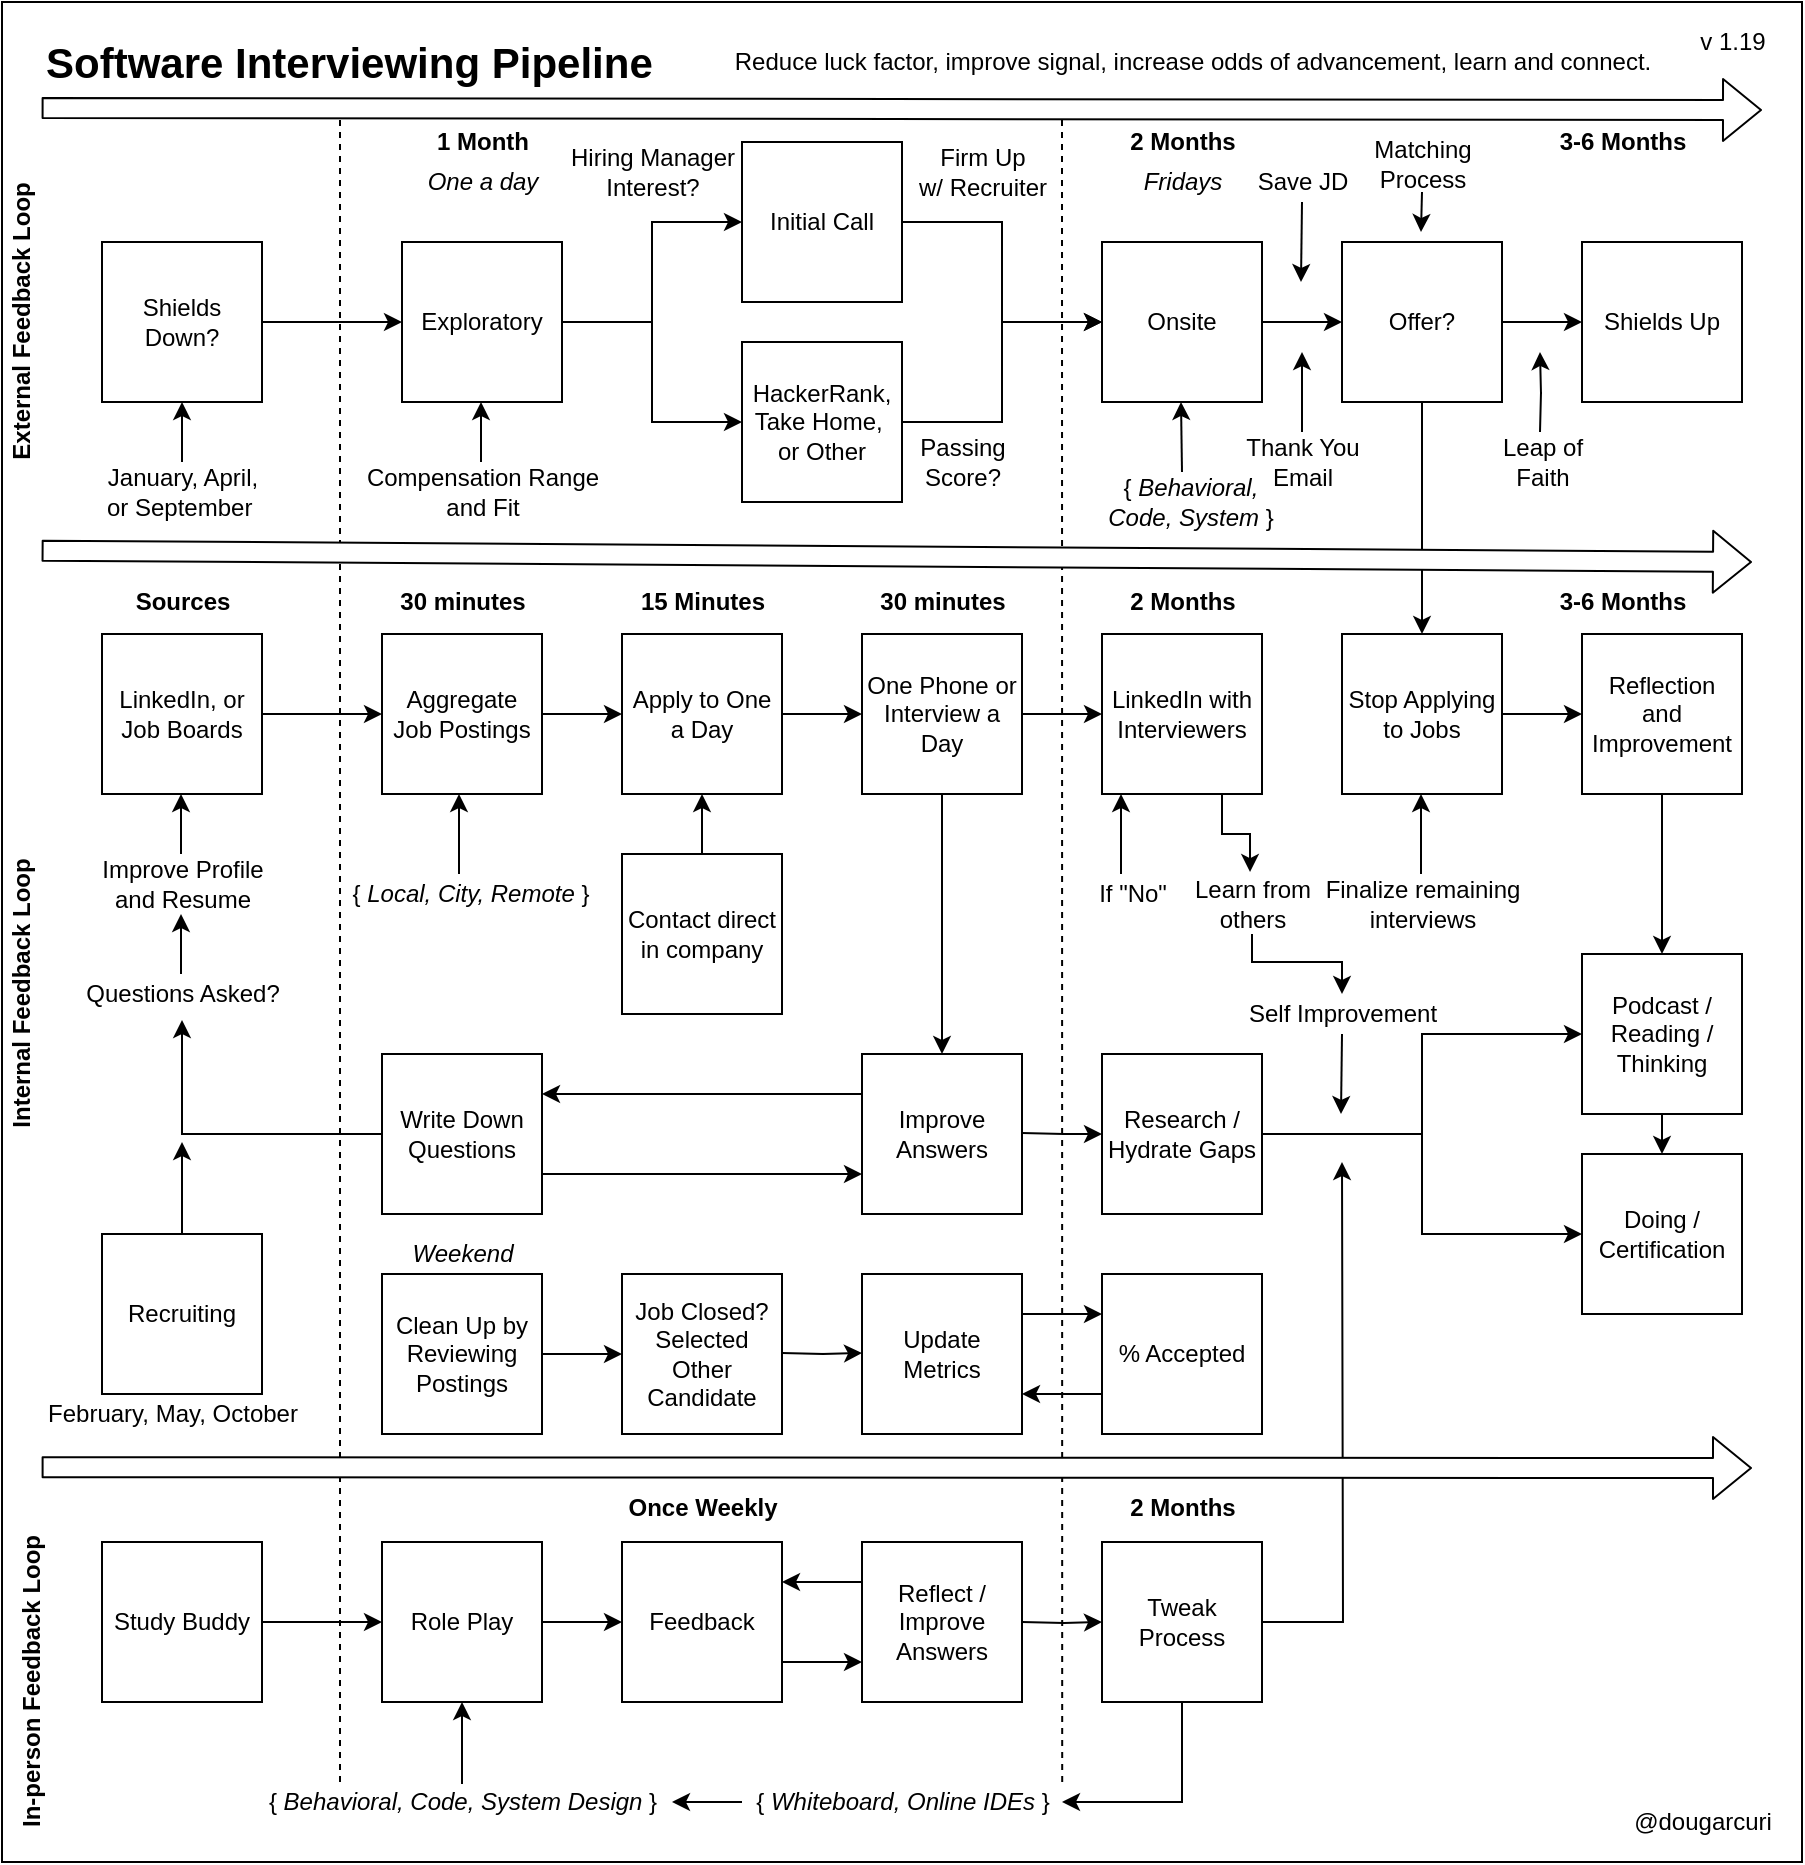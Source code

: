<mxfile version="15.0.6" type="device"><diagram id="_bn8WWCLmbX-XjozJLd3" name="interview process"><mxGraphModel dx="995" dy="786" grid="1" gridSize="10" guides="1" tooltips="1" connect="1" arrows="1" fold="1" page="1" pageScale="1" pageWidth="850" pageHeight="1100" math="0" shadow="0"><root><mxCell id="0"/><mxCell id="1" parent="0"/><mxCell id="-NgYwaz6iWEgfPHJn-nX-75" value="" style="rounded=0;whiteSpace=wrap;html=1;fillColor=none;" parent="1" vertex="1"><mxGeometry x="10" y="10" width="900" height="930" as="geometry"/></mxCell><mxCell id="-NgYwaz6iWEgfPHJn-nX-29" style="edgeStyle=orthogonalEdgeStyle;rounded=0;orthogonalLoop=1;jettySize=auto;html=1;exitX=1;exitY=0.5;exitDx=0;exitDy=0;entryX=0;entryY=0.5;entryDx=0;entryDy=0;" parent="1" source="qMX10rdmIQo5535kDyjO-1" target="-NgYwaz6iWEgfPHJn-nX-3" edge="1"><mxGeometry relative="1" as="geometry"><mxPoint x="160" y="170" as="sourcePoint"/></mxGeometry></mxCell><mxCell id="-NgYwaz6iWEgfPHJn-nX-27" style="edgeStyle=orthogonalEdgeStyle;rounded=0;orthogonalLoop=1;jettySize=auto;html=1;exitX=1;exitY=0.5;exitDx=0;exitDy=0;entryX=0;entryY=0.5;entryDx=0;entryDy=0;" parent="1" source="-NgYwaz6iWEgfPHJn-nX-3" target="-NgYwaz6iWEgfPHJn-nX-26" edge="1"><mxGeometry relative="1" as="geometry"/></mxCell><mxCell id="-NgYwaz6iWEgfPHJn-nX-28" style="edgeStyle=orthogonalEdgeStyle;rounded=0;orthogonalLoop=1;jettySize=auto;html=1;exitX=1;exitY=0.5;exitDx=0;exitDy=0;entryX=0;entryY=0.5;entryDx=0;entryDy=0;" parent="1" source="-NgYwaz6iWEgfPHJn-nX-3" target="-NgYwaz6iWEgfPHJn-nX-5" edge="1"><mxGeometry relative="1" as="geometry"/></mxCell><mxCell id="-NgYwaz6iWEgfPHJn-nX-3" value="Exploratory" style="whiteSpace=wrap;html=1;aspect=fixed;" parent="1" vertex="1"><mxGeometry x="210" y="130" width="80" height="80" as="geometry"/></mxCell><mxCell id="-NgYwaz6iWEgfPHJn-nX-30" style="edgeStyle=orthogonalEdgeStyle;rounded=0;orthogonalLoop=1;jettySize=auto;html=1;exitX=1;exitY=0.5;exitDx=0;exitDy=0;entryX=0;entryY=0.5;entryDx=0;entryDy=0;" parent="1" source="-NgYwaz6iWEgfPHJn-nX-5" target="-NgYwaz6iWEgfPHJn-nX-7" edge="1"><mxGeometry relative="1" as="geometry"/></mxCell><mxCell id="-NgYwaz6iWEgfPHJn-nX-5" value="Initial Call" style="whiteSpace=wrap;html=1;aspect=fixed;" parent="1" vertex="1"><mxGeometry x="380" y="80" width="80" height="80" as="geometry"/></mxCell><mxCell id="-NgYwaz6iWEgfPHJn-nX-34" style="edgeStyle=orthogonalEdgeStyle;rounded=0;orthogonalLoop=1;jettySize=auto;html=1;exitX=1;exitY=0.5;exitDx=0;exitDy=0;entryX=0;entryY=0.5;entryDx=0;entryDy=0;" parent="1" source="-NgYwaz6iWEgfPHJn-nX-7" target="-NgYwaz6iWEgfPHJn-nX-9" edge="1"><mxGeometry relative="1" as="geometry"/></mxCell><mxCell id="-NgYwaz6iWEgfPHJn-nX-7" value="Onsite" style="whiteSpace=wrap;html=1;aspect=fixed;" parent="1" vertex="1"><mxGeometry x="560" y="130" width="80" height="80" as="geometry"/></mxCell><mxCell id="-NgYwaz6iWEgfPHJn-nX-35" style="edgeStyle=orthogonalEdgeStyle;rounded=0;orthogonalLoop=1;jettySize=auto;html=1;exitX=1;exitY=0.5;exitDx=0;exitDy=0;" parent="1" source="-NgYwaz6iWEgfPHJn-nX-9" target="-NgYwaz6iWEgfPHJn-nX-11" edge="1"><mxGeometry relative="1" as="geometry"/></mxCell><mxCell id="ci293vmWkv2_oCXazJYx-76" style="edgeStyle=orthogonalEdgeStyle;rounded=0;orthogonalLoop=1;jettySize=auto;html=1;exitX=0.5;exitY=1;exitDx=0;exitDy=0;entryX=0.5;entryY=0;entryDx=0;entryDy=0;fillColor=#ffffff;" parent="1" source="-NgYwaz6iWEgfPHJn-nX-9" target="ci293vmWkv2_oCXazJYx-75" edge="1"><mxGeometry relative="1" as="geometry"/></mxCell><mxCell id="-NgYwaz6iWEgfPHJn-nX-9" value="Offer?" style="whiteSpace=wrap;html=1;aspect=fixed;" parent="1" vertex="1"><mxGeometry x="680" y="130" width="80" height="80" as="geometry"/></mxCell><mxCell id="-NgYwaz6iWEgfPHJn-nX-11" value="Shields Up" style="whiteSpace=wrap;html=1;aspect=fixed;" parent="1" vertex="1"><mxGeometry x="800" y="130" width="80" height="80" as="geometry"/></mxCell><mxCell id="-NgYwaz6iWEgfPHJn-nX-12" value="&lt;font style=&quot;font-size: 21px&quot;&gt;&lt;b&gt;Software Interviewing Pipeline&lt;/b&gt;&lt;/font&gt;" style="text;html=1;align=left;verticalAlign=middle;resizable=0;points=[];autosize=1;" parent="1" vertex="1"><mxGeometry x="30" y="30" width="320" height="20" as="geometry"/></mxCell><mxCell id="-NgYwaz6iWEgfPHJn-nX-86" style="edgeStyle=orthogonalEdgeStyle;rounded=0;orthogonalLoop=1;jettySize=auto;html=1;exitX=0;exitY=0.5;exitDx=0;exitDy=0;entryX=0.5;entryY=1.15;entryDx=0;entryDy=0;entryPerimeter=0;" parent="1" source="-NgYwaz6iWEgfPHJn-nX-45" target="-NgYwaz6iWEgfPHJn-nX-102" edge="1"><mxGeometry relative="1" as="geometry"><mxPoint x="200" y="576" as="sourcePoint"/></mxGeometry></mxCell><mxCell id="-NgYwaz6iWEgfPHJn-nX-63" style="edgeStyle=orthogonalEdgeStyle;rounded=0;orthogonalLoop=1;jettySize=auto;html=1;exitX=0;exitY=0.25;exitDx=0;exitDy=0;entryX=1;entryY=0.25;entryDx=0;entryDy=0;" parent="1" source="-NgYwaz6iWEgfPHJn-nX-15" target="-NgYwaz6iWEgfPHJn-nX-45" edge="1"><mxGeometry relative="1" as="geometry"/></mxCell><mxCell id="-NgYwaz6iWEgfPHJn-nX-15" value="Improve Answers" style="whiteSpace=wrap;html=1;aspect=fixed;" parent="1" vertex="1"><mxGeometry x="440" y="536" width="80" height="80" as="geometry"/></mxCell><mxCell id="-NgYwaz6iWEgfPHJn-nX-19" style="edgeStyle=orthogonalEdgeStyle;rounded=0;orthogonalLoop=1;jettySize=auto;html=1;" parent="1" source="-NgYwaz6iWEgfPHJn-nX-18" edge="1"><mxGeometry relative="1" as="geometry"><mxPoint x="320" y="366" as="targetPoint"/></mxGeometry></mxCell><mxCell id="-NgYwaz6iWEgfPHJn-nX-18" value="Aggregate Job Postings" style="whiteSpace=wrap;html=1;aspect=fixed;" parent="1" vertex="1"><mxGeometry x="200" y="326" width="80" height="80" as="geometry"/></mxCell><mxCell id="-NgYwaz6iWEgfPHJn-nX-21" style="edgeStyle=orthogonalEdgeStyle;rounded=0;orthogonalLoop=1;jettySize=auto;html=1;exitX=1;exitY=0.5;exitDx=0;exitDy=0;" parent="1" source="-NgYwaz6iWEgfPHJn-nX-20" edge="1"><mxGeometry relative="1" as="geometry"><mxPoint x="440" y="366" as="targetPoint"/></mxGeometry></mxCell><mxCell id="-NgYwaz6iWEgfPHJn-nX-20" value="Apply to One a Day" style="whiteSpace=wrap;html=1;aspect=fixed;" parent="1" vertex="1"><mxGeometry x="320" y="326" width="80" height="80" as="geometry"/></mxCell><mxCell id="-NgYwaz6iWEgfPHJn-nX-49" style="edgeStyle=orthogonalEdgeStyle;rounded=0;orthogonalLoop=1;jettySize=auto;html=1;exitX=1;exitY=0.5;exitDx=0;exitDy=0;entryX=0;entryY=0.5;entryDx=0;entryDy=0;" parent="1" source="-NgYwaz6iWEgfPHJn-nX-22" target="-NgYwaz6iWEgfPHJn-nX-48" edge="1"><mxGeometry relative="1" as="geometry"/></mxCell><mxCell id="-NgYwaz6iWEgfPHJn-nX-22" value="One Phone or Interview a Day" style="whiteSpace=wrap;html=1;aspect=fixed;" parent="1" vertex="1"><mxGeometry x="440" y="326" width="80" height="80" as="geometry"/></mxCell><mxCell id="-NgYwaz6iWEgfPHJn-nX-32" style="edgeStyle=orthogonalEdgeStyle;rounded=0;orthogonalLoop=1;jettySize=auto;html=1;exitX=1;exitY=0.5;exitDx=0;exitDy=0;entryX=0;entryY=0.5;entryDx=0;entryDy=0;" parent="1" source="-NgYwaz6iWEgfPHJn-nX-26" target="-NgYwaz6iWEgfPHJn-nX-7" edge="1"><mxGeometry relative="1" as="geometry"/></mxCell><mxCell id="-NgYwaz6iWEgfPHJn-nX-26" value="HackerRank,&lt;br&gt;Take Home,&amp;nbsp;&lt;br&gt;or Other" style="whiteSpace=wrap;html=1;aspect=fixed;" parent="1" vertex="1"><mxGeometry x="380" y="180" width="80" height="80" as="geometry"/></mxCell><mxCell id="-NgYwaz6iWEgfPHJn-nX-38" value="&lt;b&gt;3-6 Months&lt;/b&gt;" style="text;html=1;align=center;verticalAlign=middle;resizable=0;points=[];autosize=1;" parent="1" vertex="1"><mxGeometry x="780" y="70" width="80" height="20" as="geometry"/></mxCell><mxCell id="-NgYwaz6iWEgfPHJn-nX-39" value="" style="endArrow=none;dashed=1;html=1;exitX=0.589;exitY=0.957;exitDx=0;exitDy=0;exitPerimeter=0;" parent="1" source="-NgYwaz6iWEgfPHJn-nX-75" edge="1"><mxGeometry width="50" height="50" relative="1" as="geometry"><mxPoint x="540" y="740" as="sourcePoint"/><mxPoint x="540" y="69" as="targetPoint"/></mxGeometry></mxCell><mxCell id="-NgYwaz6iWEgfPHJn-nX-65" style="edgeStyle=orthogonalEdgeStyle;rounded=0;orthogonalLoop=1;jettySize=auto;html=1;exitX=1;exitY=0.75;exitDx=0;exitDy=0;entryX=0;entryY=0.75;entryDx=0;entryDy=0;" parent="1" source="-NgYwaz6iWEgfPHJn-nX-45" target="-NgYwaz6iWEgfPHJn-nX-15" edge="1"><mxGeometry relative="1" as="geometry"/></mxCell><mxCell id="-NgYwaz6iWEgfPHJn-nX-45" value="Write Down Questions" style="whiteSpace=wrap;html=1;aspect=fixed;" parent="1" vertex="1"><mxGeometry x="200" y="536" width="80" height="80" as="geometry"/></mxCell><mxCell id="s7cjpt2CPI8X00x8ZdfH-12" style="edgeStyle=orthogonalEdgeStyle;rounded=0;orthogonalLoop=1;jettySize=auto;html=1;exitX=0.75;exitY=1;exitDx=0;exitDy=0;entryX=0.486;entryY=-0.033;entryDx=0;entryDy=0;entryPerimeter=0;" parent="1" source="-NgYwaz6iWEgfPHJn-nX-48" target="s7cjpt2CPI8X00x8ZdfH-11" edge="1"><mxGeometry relative="1" as="geometry"/></mxCell><mxCell id="-NgYwaz6iWEgfPHJn-nX-48" value="LinkedIn with Interviewers" style="whiteSpace=wrap;html=1;aspect=fixed;" parent="1" vertex="1"><mxGeometry x="560" y="326" width="80" height="80" as="geometry"/></mxCell><mxCell id="-NgYwaz6iWEgfPHJn-nX-53" style="edgeStyle=orthogonalEdgeStyle;rounded=0;orthogonalLoop=1;jettySize=auto;html=1;exitX=1;exitY=0.5;exitDx=0;exitDy=0;entryX=0;entryY=0.5;entryDx=0;entryDy=0;" parent="1" source="-NgYwaz6iWEgfPHJn-nX-52" target="-NgYwaz6iWEgfPHJn-nX-18" edge="1"><mxGeometry relative="1" as="geometry"/></mxCell><mxCell id="-NgYwaz6iWEgfPHJn-nX-52" value="LinkedIn, or Job Boards" style="whiteSpace=wrap;html=1;aspect=fixed;" parent="1" vertex="1"><mxGeometry x="60" y="326" width="80" height="80" as="geometry"/></mxCell><mxCell id="-NgYwaz6iWEgfPHJn-nX-55" style="edgeStyle=orthogonalEdgeStyle;rounded=0;orthogonalLoop=1;jettySize=auto;html=1;exitX=1;exitY=0.5;exitDx=0;exitDy=0;" parent="1" source="-NgYwaz6iWEgfPHJn-nX-54" edge="1"><mxGeometry relative="1" as="geometry"><mxPoint x="320" y="686" as="targetPoint"/></mxGeometry></mxCell><mxCell id="-NgYwaz6iWEgfPHJn-nX-54" value="Clean Up by Reviewing Postings" style="whiteSpace=wrap;html=1;aspect=fixed;" parent="1" vertex="1"><mxGeometry x="200" y="646" width="80" height="80" as="geometry"/></mxCell><mxCell id="-NgYwaz6iWEgfPHJn-nX-56" value="Job Closed? Selected Other Candidate" style="whiteSpace=wrap;html=1;aspect=fixed;" parent="1" vertex="1"><mxGeometry x="320" y="646" width="80" height="80" as="geometry"/></mxCell><mxCell id="-NgYwaz6iWEgfPHJn-nX-58" style="edgeStyle=orthogonalEdgeStyle;rounded=0;orthogonalLoop=1;jettySize=auto;html=1;exitX=0.5;exitY=0;exitDx=0;exitDy=0;entryX=0.5;entryY=1;entryDx=0;entryDy=0;" parent="1" source="-NgYwaz6iWEgfPHJn-nX-57" target="-NgYwaz6iWEgfPHJn-nX-20" edge="1"><mxGeometry relative="1" as="geometry"/></mxCell><mxCell id="-NgYwaz6iWEgfPHJn-nX-57" value="Contact direct in company" style="whiteSpace=wrap;html=1;aspect=fixed;" parent="1" vertex="1"><mxGeometry x="320" y="436" width="80" height="80" as="geometry"/></mxCell><mxCell id="-NgYwaz6iWEgfPHJn-nX-60" value="Matching&lt;br&gt;Process" style="text;html=1;align=center;verticalAlign=middle;resizable=0;points=[];autosize=1;" parent="1" vertex="1"><mxGeometry x="690" y="76" width="60" height="30" as="geometry"/></mxCell><mxCell id="-NgYwaz6iWEgfPHJn-nX-68" value="" style="endArrow=classic;html=1;" parent="1" edge="1"><mxGeometry width="50" height="50" relative="1" as="geometry"><mxPoint x="100" y="240" as="sourcePoint"/><mxPoint x="100" y="210" as="targetPoint"/></mxGeometry></mxCell><mxCell id="-NgYwaz6iWEgfPHJn-nX-69" value="January, April, &lt;br&gt;or September&amp;nbsp;" style="text;html=1;align=center;verticalAlign=middle;resizable=0;points=[];autosize=1;" parent="1" vertex="1"><mxGeometry x="55" y="240" width="90" height="30" as="geometry"/></mxCell><mxCell id="-NgYwaz6iWEgfPHJn-nX-70" value="&lt;b&gt;1 Month&lt;/b&gt;" style="text;html=1;align=center;verticalAlign=middle;resizable=0;points=[];autosize=1;" parent="1" vertex="1"><mxGeometry x="220" y="70" width="60" height="20" as="geometry"/></mxCell><mxCell id="-NgYwaz6iWEgfPHJn-nX-73" value="&lt;b&gt;2 Months&lt;/b&gt;" style="text;html=1;align=center;verticalAlign=middle;resizable=0;points=[];autosize=1;" parent="1" vertex="1"><mxGeometry x="565" y="70" width="70" height="20" as="geometry"/></mxCell><mxCell id="-NgYwaz6iWEgfPHJn-nX-74" value="@dougarcuri" style="text;html=1;align=center;verticalAlign=middle;resizable=0;points=[];;autosize=1;" parent="1" vertex="1"><mxGeometry x="820" y="910" width="80" height="20" as="geometry"/></mxCell><mxCell id="-NgYwaz6iWEgfPHJn-nX-76" value="v 1.19" style="text;html=1;align=center;verticalAlign=middle;resizable=0;points=[];;autosize=1;" parent="1" vertex="1"><mxGeometry x="850" y="20" width="50" height="20" as="geometry"/></mxCell><mxCell id="-NgYwaz6iWEgfPHJn-nX-77" value="" style="endArrow=classic;html=1;" parent="1" edge="1"><mxGeometry width="50" height="50" relative="1" as="geometry"><mxPoint x="238.5" y="446" as="sourcePoint"/><mxPoint x="238.5" y="406" as="targetPoint"/></mxGeometry></mxCell><mxCell id="-NgYwaz6iWEgfPHJn-nX-78" value="{ &lt;i&gt;Local, City, Remote&lt;/i&gt; }" style="text;html=1;align=center;verticalAlign=middle;resizable=0;points=[];autosize=1;" parent="1" vertex="1"><mxGeometry x="179" y="446" width="130" height="20" as="geometry"/></mxCell><mxCell id="-NgYwaz6iWEgfPHJn-nX-79" value="Passing&lt;br&gt;Score?" style="text;html=1;align=center;verticalAlign=middle;resizable=0;points=[];autosize=1;" parent="1" vertex="1"><mxGeometry x="460" y="225" width="60" height="30" as="geometry"/></mxCell><mxCell id="-NgYwaz6iWEgfPHJn-nX-80" value="" style="endArrow=classic;html=1;" parent="1" edge="1"><mxGeometry width="50" height="50" relative="1" as="geometry"><mxPoint x="249.5" y="240" as="sourcePoint"/><mxPoint x="249.5" y="210" as="targetPoint"/></mxGeometry></mxCell><mxCell id="-NgYwaz6iWEgfPHJn-nX-81" value="Compensation Range&lt;br&gt;and Fit" style="text;html=1;align=center;verticalAlign=middle;resizable=0;points=[];autosize=1;" parent="1" vertex="1"><mxGeometry x="185" y="240" width="130" height="30" as="geometry"/></mxCell><mxCell id="-NgYwaz6iWEgfPHJn-nX-82" value="" style="endArrow=classic;html=1;exitX=0.5;exitY=1;exitDx=0;exitDy=0;entryX=0.5;entryY=0;entryDx=0;entryDy=0;" parent="1" source="-NgYwaz6iWEgfPHJn-nX-22" target="-NgYwaz6iWEgfPHJn-nX-15" edge="1"><mxGeometry width="50" height="50" relative="1" as="geometry"><mxPoint x="30" y="826" as="sourcePoint"/><mxPoint x="80" y="776" as="targetPoint"/></mxGeometry></mxCell><mxCell id="-NgYwaz6iWEgfPHJn-nX-84" value="" style="endArrow=classic;html=1;" parent="1" edge="1"><mxGeometry width="50" height="50" relative="1" as="geometry"><mxPoint x="99.5" y="436" as="sourcePoint"/><mxPoint x="99.5" y="406" as="targetPoint"/></mxGeometry></mxCell><mxCell id="-NgYwaz6iWEgfPHJn-nX-85" value="Improve Profile &lt;br&gt;and Resume" style="text;html=1;align=center;verticalAlign=middle;resizable=0;points=[];autosize=1;" parent="1" vertex="1"><mxGeometry x="50" y="436" width="100" height="30" as="geometry"/></mxCell><mxCell id="-NgYwaz6iWEgfPHJn-nX-89" value="&lt;b&gt;30 minutes&lt;/b&gt;" style="text;html=1;align=center;verticalAlign=middle;resizable=0;points=[];autosize=1;" parent="1" vertex="1"><mxGeometry x="200" y="300" width="80" height="20" as="geometry"/></mxCell><mxCell id="-NgYwaz6iWEgfPHJn-nX-91" value="&lt;b&gt;15 Minutes&lt;/b&gt;" style="text;html=1;align=center;verticalAlign=middle;resizable=0;points=[];autosize=1;" parent="1" vertex="1"><mxGeometry x="320" y="300" width="80" height="20" as="geometry"/></mxCell><mxCell id="-NgYwaz6iWEgfPHJn-nX-96" style="edgeStyle=orthogonalEdgeStyle;rounded=0;orthogonalLoop=1;jettySize=auto;html=1;exitX=1;exitY=0.5;exitDx=0;exitDy=0;" parent="1" edge="1"><mxGeometry relative="1" as="geometry"><mxPoint x="440" y="685.5" as="targetPoint"/><mxPoint x="400" y="685.5" as="sourcePoint"/></mxGeometry></mxCell><mxCell id="ci293vmWkv2_oCXazJYx-56" style="edgeStyle=orthogonalEdgeStyle;rounded=0;orthogonalLoop=1;jettySize=auto;html=1;exitX=1;exitY=0.25;exitDx=0;exitDy=0;entryX=0;entryY=0.25;entryDx=0;entryDy=0;fillColor=#ffffff;" parent="1" source="-NgYwaz6iWEgfPHJn-nX-97" target="ci293vmWkv2_oCXazJYx-55" edge="1"><mxGeometry relative="1" as="geometry"/></mxCell><mxCell id="-NgYwaz6iWEgfPHJn-nX-97" value="Update Metrics" style="whiteSpace=wrap;html=1;aspect=fixed;" parent="1" vertex="1"><mxGeometry x="440" y="646" width="80" height="80" as="geometry"/></mxCell><mxCell id="-NgYwaz6iWEgfPHJn-nX-98" value="&lt;i&gt;Weekend&lt;/i&gt;" style="text;html=1;align=center;verticalAlign=middle;resizable=0;points=[];autosize=1;" parent="1" vertex="1"><mxGeometry x="205" y="626" width="70" height="20" as="geometry"/></mxCell><mxCell id="-NgYwaz6iWEgfPHJn-nX-99" value="&lt;b&gt;Sources&lt;/b&gt;" style="text;html=1;align=center;verticalAlign=middle;resizable=0;points=[];autosize=1;" parent="1" vertex="1"><mxGeometry x="70" y="300" width="60" height="20" as="geometry"/></mxCell><mxCell id="-NgYwaz6iWEgfPHJn-nX-100" value="&lt;b&gt;30 minutes&lt;/b&gt;" style="text;html=1;align=center;verticalAlign=middle;resizable=0;points=[];autosize=1;" parent="1" vertex="1"><mxGeometry x="440" y="300" width="80" height="20" as="geometry"/></mxCell><mxCell id="-NgYwaz6iWEgfPHJn-nX-101" value="&lt;b&gt;2 Months&lt;/b&gt;" style="text;html=1;align=center;verticalAlign=middle;resizable=0;points=[];autosize=1;" parent="1" vertex="1"><mxGeometry x="565" y="300" width="70" height="20" as="geometry"/></mxCell><mxCell id="-NgYwaz6iWEgfPHJn-nX-102" value="Questions Asked?" style="text;html=1;align=center;verticalAlign=middle;resizable=0;points=[];autosize=1;" parent="1" vertex="1"><mxGeometry x="45" y="496" width="110" height="20" as="geometry"/></mxCell><mxCell id="-NgYwaz6iWEgfPHJn-nX-105" value="" style="endArrow=classic;html=1;" parent="1" edge="1"><mxGeometry width="50" height="50" relative="1" as="geometry"><mxPoint x="99.5" y="496" as="sourcePoint"/><mxPoint x="99.5" y="466" as="targetPoint"/></mxGeometry></mxCell><mxCell id="m238bX63cZ4W1p962kYu-2" value="&lt;i&gt;Fridays&lt;/i&gt;" style="text;html=1;align=center;verticalAlign=middle;resizable=0;points=[];autosize=1;" parent="1" vertex="1"><mxGeometry x="575" y="90" width="50" height="20" as="geometry"/></mxCell><mxCell id="m238bX63cZ4W1p962kYu-3" value="&lt;i&gt;One a day&lt;/i&gt;" style="text;html=1;align=center;verticalAlign=middle;resizable=0;points=[];autosize=1;" parent="1" vertex="1"><mxGeometry x="215" y="90" width="70" height="20" as="geometry"/></mxCell><mxCell id="m238bX63cZ4W1p962kYu-4" value="" style="edgeStyle=orthogonalEdgeStyle;rounded=0;orthogonalLoop=1;jettySize=auto;html=1;" parent="1" source="m238bX63cZ4W1p962kYu-5" edge="1"><mxGeometry relative="1" as="geometry"><mxPoint x="660" y="185" as="targetPoint"/></mxGeometry></mxCell><mxCell id="m238bX63cZ4W1p962kYu-5" value="Thank You&lt;br&gt;Email" style="text;html=1;align=center;verticalAlign=middle;resizable=0;points=[];autosize=1;" parent="1" vertex="1"><mxGeometry x="625" y="225" width="70" height="30" as="geometry"/></mxCell><mxCell id="ci293vmWkv2_oCXazJYx-1" value="" style="endArrow=classic;html=1;" parent="1" edge="1"><mxGeometry width="50" height="50" relative="1" as="geometry"><mxPoint x="660" y="110" as="sourcePoint"/><mxPoint x="659.5" y="150" as="targetPoint"/></mxGeometry></mxCell><mxCell id="ci293vmWkv2_oCXazJYx-2" value="Save JD" style="text;html=1;align=center;verticalAlign=middle;resizable=0;points=[];autosize=1;" parent="1" vertex="1"><mxGeometry x="630" y="90" width="60" height="20" as="geometry"/></mxCell><mxCell id="ci293vmWkv2_oCXazJYx-3" value="Research / Hydrate Gaps" style="whiteSpace=wrap;html=1;aspect=fixed;" parent="1" vertex="1"><mxGeometry x="560" y="536" width="80" height="80" as="geometry"/></mxCell><mxCell id="ci293vmWkv2_oCXazJYx-4" style="edgeStyle=orthogonalEdgeStyle;rounded=0;orthogonalLoop=1;jettySize=auto;html=1;exitX=1;exitY=0.5;exitDx=0;exitDy=0;entryX=0;entryY=0.5;entryDx=0;entryDy=0;" parent="1" target="ci293vmWkv2_oCXazJYx-3" edge="1"><mxGeometry relative="1" as="geometry"><mxPoint x="520" y="575.5" as="sourcePoint"/><mxPoint x="560" y="575.5" as="targetPoint"/></mxGeometry></mxCell><mxCell id="ci293vmWkv2_oCXazJYx-6" style="edgeStyle=orthogonalEdgeStyle;rounded=0;orthogonalLoop=1;jettySize=auto;html=1;exitX=1;exitY=0.5;exitDx=0;exitDy=0;entryX=0;entryY=0.5;entryDx=0;entryDy=0;" parent="1" source="ci293vmWkv2_oCXazJYx-3" target="ci293vmWkv2_oCXazJYx-9" edge="1"><mxGeometry relative="1" as="geometry"><mxPoint x="650" y="576" as="sourcePoint"/></mxGeometry></mxCell><mxCell id="ci293vmWkv2_oCXazJYx-7" style="edgeStyle=orthogonalEdgeStyle;rounded=0;orthogonalLoop=1;jettySize=auto;html=1;exitX=1;exitY=0.5;exitDx=0;exitDy=0;entryX=0;entryY=0.5;entryDx=0;entryDy=0;" parent="1" source="ci293vmWkv2_oCXazJYx-3" target="ci293vmWkv2_oCXazJYx-8" edge="1"><mxGeometry relative="1" as="geometry"><mxPoint x="650" y="576" as="sourcePoint"/></mxGeometry></mxCell><mxCell id="s7cjpt2CPI8X00x8ZdfH-8" style="edgeStyle=orthogonalEdgeStyle;rounded=0;orthogonalLoop=1;jettySize=auto;html=1;exitX=0.5;exitY=1;exitDx=0;exitDy=0;entryX=0.5;entryY=0;entryDx=0;entryDy=0;" parent="1" source="ci293vmWkv2_oCXazJYx-8" target="ci293vmWkv2_oCXazJYx-9" edge="1"><mxGeometry relative="1" as="geometry"/></mxCell><mxCell id="ci293vmWkv2_oCXazJYx-8" value="Podcast / Reading / Thinking" style="whiteSpace=wrap;html=1;aspect=fixed;" parent="1" vertex="1"><mxGeometry x="800" y="486" width="80" height="80" as="geometry"/></mxCell><mxCell id="ci293vmWkv2_oCXazJYx-9" value="Doing / Certification" style="whiteSpace=wrap;html=1;aspect=fixed;" parent="1" vertex="1"><mxGeometry x="800" y="586" width="80" height="80" as="geometry"/></mxCell><mxCell id="ci293vmWkv2_oCXazJYx-10" value="&lt;b&gt;3-6 Months&lt;/b&gt;" style="text;html=1;align=center;verticalAlign=middle;resizable=0;points=[];autosize=1;" parent="1" vertex="1"><mxGeometry x="780" y="300" width="80" height="20" as="geometry"/></mxCell><mxCell id="ci293vmWkv2_oCXazJYx-15" value="&lt;b&gt;Internal Feedback Loop&lt;/b&gt;" style="text;html=1;align=center;verticalAlign=middle;resizable=0;points=[];autosize=1;rotation=-90;" parent="1" vertex="1"><mxGeometry x="-55" y="496" width="150" height="20" as="geometry"/></mxCell><mxCell id="ci293vmWkv2_oCXazJYx-16" value="&lt;b&gt;External Feedback Loop&lt;/b&gt;" style="text;html=1;align=center;verticalAlign=middle;resizable=0;points=[];autosize=1;rotation=-90;" parent="1" vertex="1"><mxGeometry x="-55" y="160" width="150" height="20" as="geometry"/></mxCell><mxCell id="ci293vmWkv2_oCXazJYx-18" value="&lt;b&gt;Once Weekly&lt;/b&gt;" style="text;html=1;align=center;verticalAlign=middle;resizable=0;points=[];autosize=1;" parent="1" vertex="1"><mxGeometry x="315" y="753" width="90" height="20" as="geometry"/></mxCell><mxCell id="ci293vmWkv2_oCXazJYx-19" value="" style="endArrow=none;dashed=1;html=1;" parent="1" edge="1"><mxGeometry width="50" height="50" relative="1" as="geometry"><mxPoint x="179" y="900" as="sourcePoint"/><mxPoint x="179" y="65" as="targetPoint"/></mxGeometry></mxCell><mxCell id="-NgYwaz6iWEgfPHJn-nX-37" value="" style="shape=flexArrow;endArrow=classic;html=1;fillColor=#ffffff;exitX=0.022;exitY=0.057;exitDx=0;exitDy=0;exitPerimeter=0;" parent="1" source="-NgYwaz6iWEgfPHJn-nX-75" edge="1"><mxGeometry width="50" height="50" relative="1" as="geometry"><mxPoint x="50" y="64" as="sourcePoint"/><mxPoint x="890" y="64" as="targetPoint"/></mxGeometry></mxCell><mxCell id="-NgYwaz6iWEgfPHJn-nX-88" value="" style="shape=flexArrow;endArrow=classic;html=1;fillColor=#ffffff;exitX=0.022;exitY=0.295;exitDx=0;exitDy=0;exitPerimeter=0;" parent="1" source="-NgYwaz6iWEgfPHJn-nX-75" edge="1"><mxGeometry width="50" height="50" relative="1" as="geometry"><mxPoint x="55" y="290" as="sourcePoint"/><mxPoint x="885" y="290" as="targetPoint"/></mxGeometry></mxCell><mxCell id="ci293vmWkv2_oCXazJYx-20" value="Reduce luck factor, improve signal, increase odds of advancement, learn and connect." style="text;html=1;align=center;verticalAlign=middle;resizable=0;points=[];autosize=1;" parent="1" vertex="1"><mxGeometry x="370" y="30" width="470" height="20" as="geometry"/></mxCell><mxCell id="ci293vmWkv2_oCXazJYx-29" value="" style="endArrow=classic;html=1;" parent="1" edge="1"><mxGeometry width="50" height="50" relative="1" as="geometry"><mxPoint x="569.5" y="446" as="sourcePoint"/><mxPoint x="569.5" y="406" as="targetPoint"/></mxGeometry></mxCell><mxCell id="ci293vmWkv2_oCXazJYx-30" value="If &quot;No&quot;" style="text;html=1;align=center;verticalAlign=middle;resizable=0;points=[];autosize=1;" parent="1" vertex="1"><mxGeometry x="550" y="446" width="50" height="20" as="geometry"/></mxCell><mxCell id="ci293vmWkv2_oCXazJYx-32" value="&lt;b&gt;In-person Feedback Loop&lt;/b&gt;" style="text;html=1;align=center;verticalAlign=middle;resizable=0;points=[];autosize=1;rotation=-90;" parent="1" vertex="1"><mxGeometry x="-55" y="840" width="160" height="20" as="geometry"/></mxCell><mxCell id="ci293vmWkv2_oCXazJYx-38" style="edgeStyle=orthogonalEdgeStyle;rounded=0;orthogonalLoop=1;jettySize=auto;html=1;exitX=1;exitY=0.5;exitDx=0;exitDy=0;entryX=0;entryY=0.5;entryDx=0;entryDy=0;fillColor=#ffffff;" parent="1" source="ci293vmWkv2_oCXazJYx-34" target="ci293vmWkv2_oCXazJYx-35" edge="1"><mxGeometry relative="1" as="geometry"/></mxCell><mxCell id="ci293vmWkv2_oCXazJYx-34" value="Study Buddy" style="whiteSpace=wrap;html=1;aspect=fixed;" parent="1" vertex="1"><mxGeometry x="60" y="780" width="80" height="80" as="geometry"/></mxCell><mxCell id="ci293vmWkv2_oCXazJYx-35" value="Role Play" style="whiteSpace=wrap;html=1;aspect=fixed;" parent="1" vertex="1"><mxGeometry x="200" y="780" width="80" height="80" as="geometry"/></mxCell><mxCell id="ci293vmWkv2_oCXazJYx-36" value="" style="endArrow=classic;html=1;exitX=0.5;exitY=0.05;exitDx=0;exitDy=0;exitPerimeter=0;entryX=0.5;entryY=1;entryDx=0;entryDy=0;" parent="1" source="ci293vmWkv2_oCXazJYx-37" target="ci293vmWkv2_oCXazJYx-35" edge="1"><mxGeometry width="50" height="50" relative="1" as="geometry"><mxPoint x="244.5" y="900" as="sourcePoint"/><mxPoint x="244.5" y="860" as="targetPoint"/></mxGeometry></mxCell><mxCell id="ci293vmWkv2_oCXazJYx-37" value="{&amp;nbsp;&lt;i&gt;Behavioral, Code, System Design&lt;/i&gt;&amp;nbsp;}" style="text;html=1;align=center;verticalAlign=middle;resizable=0;points=[];autosize=1;" parent="1" vertex="1"><mxGeometry x="135" y="900" width="210" height="20" as="geometry"/></mxCell><mxCell id="ci293vmWkv2_oCXazJYx-39" style="edgeStyle=orthogonalEdgeStyle;rounded=0;orthogonalLoop=1;jettySize=auto;html=1;entryX=0;entryY=0.5;entryDx=0;entryDy=0;exitX=1;exitY=0.5;exitDx=0;exitDy=0;" parent="1" source="ci293vmWkv2_oCXazJYx-35" target="ci293vmWkv2_oCXazJYx-43" edge="1"><mxGeometry relative="1" as="geometry"><mxPoint x="275" y="820" as="sourcePoint"/></mxGeometry></mxCell><mxCell id="ci293vmWkv2_oCXazJYx-40" style="edgeStyle=orthogonalEdgeStyle;rounded=0;orthogonalLoop=1;jettySize=auto;html=1;exitX=0;exitY=0.25;exitDx=0;exitDy=0;entryX=1;entryY=0.25;entryDx=0;entryDy=0;" parent="1" source="ci293vmWkv2_oCXazJYx-41" target="ci293vmWkv2_oCXazJYx-43" edge="1"><mxGeometry relative="1" as="geometry"/></mxCell><mxCell id="ci293vmWkv2_oCXazJYx-41" value="Reflect / Improve Answers" style="whiteSpace=wrap;html=1;aspect=fixed;" parent="1" vertex="1"><mxGeometry x="440" y="780" width="80" height="80" as="geometry"/></mxCell><mxCell id="ci293vmWkv2_oCXazJYx-42" style="edgeStyle=orthogonalEdgeStyle;rounded=0;orthogonalLoop=1;jettySize=auto;html=1;exitX=1;exitY=0.75;exitDx=0;exitDy=0;entryX=0;entryY=0.75;entryDx=0;entryDy=0;" parent="1" source="ci293vmWkv2_oCXazJYx-43" target="ci293vmWkv2_oCXazJYx-41" edge="1"><mxGeometry relative="1" as="geometry"/></mxCell><mxCell id="ci293vmWkv2_oCXazJYx-43" value="Feedback" style="whiteSpace=wrap;html=1;aspect=fixed;" parent="1" vertex="1"><mxGeometry x="320" y="780" width="80" height="80" as="geometry"/></mxCell><mxCell id="ci293vmWkv2_oCXazJYx-44" value="&lt;b&gt;2 Months&lt;/b&gt;" style="text;html=1;align=center;verticalAlign=middle;resizable=0;points=[];autosize=1;" parent="1" vertex="1"><mxGeometry x="565" y="753" width="70" height="20" as="geometry"/></mxCell><mxCell id="ci293vmWkv2_oCXazJYx-47" style="edgeStyle=orthogonalEdgeStyle;rounded=0;orthogonalLoop=1;jettySize=auto;html=1;exitX=1;exitY=0.5;exitDx=0;exitDy=0;entryX=0;entryY=0.5;entryDx=0;entryDy=0;" parent="1" target="ci293vmWkv2_oCXazJYx-48" edge="1"><mxGeometry relative="1" as="geometry"><mxPoint x="520" y="820" as="sourcePoint"/></mxGeometry></mxCell><mxCell id="ci293vmWkv2_oCXazJYx-54" style="edgeStyle=orthogonalEdgeStyle;rounded=0;orthogonalLoop=1;jettySize=auto;html=1;exitX=0.5;exitY=1;exitDx=0;exitDy=0;entryX=1;entryY=0.5;entryDx=0;entryDy=0;entryPerimeter=0;fillColor=#ffffff;" parent="1" source="ci293vmWkv2_oCXazJYx-48" target="ci293vmWkv2_oCXazJYx-50" edge="1"><mxGeometry relative="1" as="geometry"/></mxCell><mxCell id="ci293vmWkv2_oCXazJYx-64" style="edgeStyle=orthogonalEdgeStyle;rounded=0;orthogonalLoop=1;jettySize=auto;html=1;exitX=1;exitY=0.5;exitDx=0;exitDy=0;fillColor=#ffffff;" parent="1" source="ci293vmWkv2_oCXazJYx-48" edge="1"><mxGeometry relative="1" as="geometry"><mxPoint x="680" y="590" as="targetPoint"/></mxGeometry></mxCell><mxCell id="ci293vmWkv2_oCXazJYx-48" value="Tweak Process" style="whiteSpace=wrap;html=1;aspect=fixed;" parent="1" vertex="1"><mxGeometry x="560" y="780" width="80" height="80" as="geometry"/></mxCell><mxCell id="ci293vmWkv2_oCXazJYx-52" style="edgeStyle=orthogonalEdgeStyle;rounded=0;orthogonalLoop=1;jettySize=auto;html=1;fillColor=#ffffff;" parent="1" source="ci293vmWkv2_oCXazJYx-50" target="ci293vmWkv2_oCXazJYx-37" edge="1"><mxGeometry relative="1" as="geometry"/></mxCell><mxCell id="ci293vmWkv2_oCXazJYx-50" value="{ &lt;i&gt;Whiteboard, Online IDEs&lt;/i&gt;&amp;nbsp;}" style="text;html=1;align=center;verticalAlign=middle;resizable=0;points=[];autosize=1;" parent="1" vertex="1"><mxGeometry x="380" y="900" width="160" height="20" as="geometry"/></mxCell><mxCell id="ci293vmWkv2_oCXazJYx-58" style="edgeStyle=orthogonalEdgeStyle;rounded=0;orthogonalLoop=1;jettySize=auto;html=1;exitX=0;exitY=0.75;exitDx=0;exitDy=0;entryX=1;entryY=0.75;entryDx=0;entryDy=0;fillColor=#ffffff;" parent="1" source="ci293vmWkv2_oCXazJYx-55" target="-NgYwaz6iWEgfPHJn-nX-97" edge="1"><mxGeometry relative="1" as="geometry"/></mxCell><mxCell id="ci293vmWkv2_oCXazJYx-55" value="% Accepted" style="whiteSpace=wrap;html=1;aspect=fixed;" parent="1" vertex="1"><mxGeometry x="560" y="646" width="80" height="80" as="geometry"/></mxCell><mxCell id="ci293vmWkv2_oCXazJYx-60" value="" style="endArrow=classic;html=1;" parent="1" edge="1"><mxGeometry width="50" height="50" relative="1" as="geometry"><mxPoint x="680" y="526" as="sourcePoint"/><mxPoint x="679.5" y="566" as="targetPoint"/></mxGeometry></mxCell><mxCell id="ci293vmWkv2_oCXazJYx-61" value="Self Improvement" style="text;html=1;align=center;verticalAlign=middle;resizable=0;points=[];autosize=1;" parent="1" vertex="1"><mxGeometry x="625" y="506" width="110" height="20" as="geometry"/></mxCell><mxCell id="ci293vmWkv2_oCXazJYx-17" value="" style="shape=flexArrow;endArrow=classic;html=1;fillColor=#ffffff;exitX=0.022;exitY=0.768;exitDx=0;exitDy=0;exitPerimeter=0;" parent="1" edge="1"><mxGeometry width="50" height="50" relative="1" as="geometry"><mxPoint x="29.8" y="742.6" as="sourcePoint"/><mxPoint x="885" y="743" as="targetPoint"/></mxGeometry></mxCell><mxCell id="ci293vmWkv2_oCXazJYx-66" value="Firm Up &lt;br&gt;w/ Recruiter" style="text;html=1;align=center;verticalAlign=middle;resizable=0;points=[];autosize=1;" parent="1" vertex="1"><mxGeometry x="460" y="80" width="80" height="30" as="geometry"/></mxCell><mxCell id="ci293vmWkv2_oCXazJYx-70" style="edgeStyle=orthogonalEdgeStyle;rounded=0;orthogonalLoop=1;jettySize=auto;html=1;exitX=0.5;exitY=0;exitDx=0;exitDy=0;fillColor=#ffffff;" parent="1" source="ci293vmWkv2_oCXazJYx-69" edge="1"><mxGeometry relative="1" as="geometry"><mxPoint x="100" y="580" as="targetPoint"/></mxGeometry></mxCell><mxCell id="ci293vmWkv2_oCXazJYx-69" value="Recruiting" style="whiteSpace=wrap;html=1;aspect=fixed;" parent="1" vertex="1"><mxGeometry x="60" y="626" width="80" height="80" as="geometry"/></mxCell><mxCell id="ci293vmWkv2_oCXazJYx-71" value="February, May, October" style="text;html=1;align=center;verticalAlign=middle;resizable=0;points=[];autosize=1;" parent="1" vertex="1"><mxGeometry x="25" y="706" width="140" height="20" as="geometry"/></mxCell><mxCell id="ci293vmWkv2_oCXazJYx-72" value="" style="endArrow=classic;html=1;" parent="1" edge="1"><mxGeometry width="50" height="50" relative="1" as="geometry"><mxPoint x="720" y="105" as="sourcePoint"/><mxPoint x="719.5" y="125" as="targetPoint"/></mxGeometry></mxCell><mxCell id="s7cjpt2CPI8X00x8ZdfH-7" style="edgeStyle=orthogonalEdgeStyle;rounded=0;orthogonalLoop=1;jettySize=auto;html=1;exitX=1;exitY=0.5;exitDx=0;exitDy=0;entryX=0;entryY=0.5;entryDx=0;entryDy=0;" parent="1" source="ci293vmWkv2_oCXazJYx-75" target="s7cjpt2CPI8X00x8ZdfH-5" edge="1"><mxGeometry relative="1" as="geometry"/></mxCell><mxCell id="ci293vmWkv2_oCXazJYx-75" value="Stop Applying to Jobs" style="whiteSpace=wrap;html=1;aspect=fixed;" parent="1" vertex="1"><mxGeometry x="680" y="326" width="80" height="80" as="geometry"/></mxCell><mxCell id="s7cjpt2CPI8X00x8ZdfH-1" value="Hiring Manager&lt;br&gt;Interest?" style="text;html=1;align=center;verticalAlign=middle;resizable=0;points=[];autosize=1;" parent="1" vertex="1"><mxGeometry x="285" y="80" width="100" height="30" as="geometry"/></mxCell><mxCell id="s7cjpt2CPI8X00x8ZdfH-3" value="" style="endArrow=classic;html=1;" parent="1" edge="1"><mxGeometry width="50" height="50" relative="1" as="geometry"><mxPoint x="719.5" y="446" as="sourcePoint"/><mxPoint x="719.5" y="406" as="targetPoint"/></mxGeometry></mxCell><mxCell id="s7cjpt2CPI8X00x8ZdfH-4" value="Finalize remaining&lt;br&gt;interviews" style="text;html=1;align=center;verticalAlign=middle;resizable=0;points=[];autosize=1;" parent="1" vertex="1"><mxGeometry x="665" y="446" width="110" height="30" as="geometry"/></mxCell><mxCell id="s7cjpt2CPI8X00x8ZdfH-6" style="edgeStyle=orthogonalEdgeStyle;rounded=0;orthogonalLoop=1;jettySize=auto;html=1;exitX=0.5;exitY=1;exitDx=0;exitDy=0;entryX=0.5;entryY=0;entryDx=0;entryDy=0;" parent="1" source="s7cjpt2CPI8X00x8ZdfH-5" target="ci293vmWkv2_oCXazJYx-8" edge="1"><mxGeometry relative="1" as="geometry"/></mxCell><mxCell id="s7cjpt2CPI8X00x8ZdfH-5" value="Reflection&lt;br&gt;and Improvement" style="whiteSpace=wrap;html=1;aspect=fixed;" parent="1" vertex="1"><mxGeometry x="800" y="326" width="80" height="80" as="geometry"/></mxCell><mxCell id="s7cjpt2CPI8X00x8ZdfH-13" style="edgeStyle=orthogonalEdgeStyle;rounded=0;orthogonalLoop=1;jettySize=auto;html=1;" parent="1" source="s7cjpt2CPI8X00x8ZdfH-11" target="ci293vmWkv2_oCXazJYx-61" edge="1"><mxGeometry relative="1" as="geometry"><Array as="points"><mxPoint x="635" y="490"/><mxPoint x="680" y="490"/></Array></mxGeometry></mxCell><mxCell id="s7cjpt2CPI8X00x8ZdfH-11" value="Learn from&lt;br&gt;others" style="text;html=1;align=center;verticalAlign=middle;resizable=0;points=[];autosize=1;" parent="1" vertex="1"><mxGeometry x="600" y="446" width="70" height="30" as="geometry"/></mxCell><mxCell id="y6IYsKoXy9j7QKBYdSWK-2" value="" style="endArrow=classic;html=1;exitX=0.46;exitY=0;exitDx=0;exitDy=0;exitPerimeter=0;" parent="1" source="y6IYsKoXy9j7QKBYdSWK-3" edge="1"><mxGeometry width="50" height="50" relative="1" as="geometry"><mxPoint x="599.5" y="250" as="sourcePoint"/><mxPoint x="599.5" y="210" as="targetPoint"/></mxGeometry></mxCell><mxCell id="y6IYsKoXy9j7QKBYdSWK-3" value="{&amp;nbsp;&lt;i&gt;Behavioral, &lt;br&gt;Code, System&amp;nbsp;&lt;/i&gt;}" style="text;html=1;align=center;verticalAlign=middle;resizable=0;points=[];autosize=1;" parent="1" vertex="1"><mxGeometry x="554" y="245" width="100" height="30" as="geometry"/></mxCell><mxCell id="QAeAn7iWR8ByhwwGuhjy-1" value="Leap of&lt;br&gt;Faith" style="text;html=1;align=center;verticalAlign=middle;resizable=0;points=[];autosize=1;" parent="1" vertex="1"><mxGeometry x="750" y="225" width="60" height="30" as="geometry"/></mxCell><mxCell id="QAeAn7iWR8ByhwwGuhjy-3" value="" style="edgeStyle=orthogonalEdgeStyle;rounded=0;orthogonalLoop=1;jettySize=auto;html=1;" parent="1" edge="1"><mxGeometry relative="1" as="geometry"><mxPoint x="779" y="185" as="targetPoint"/><mxPoint x="779" y="225" as="sourcePoint"/></mxGeometry></mxCell><mxCell id="qMX10rdmIQo5535kDyjO-1" value="Shields&lt;br&gt;Down?" style="whiteSpace=wrap;html=1;aspect=fixed;" parent="1" vertex="1"><mxGeometry x="60" y="130" width="80" height="80" as="geometry"/></mxCell></root></mxGraphModel></diagram></mxfile>